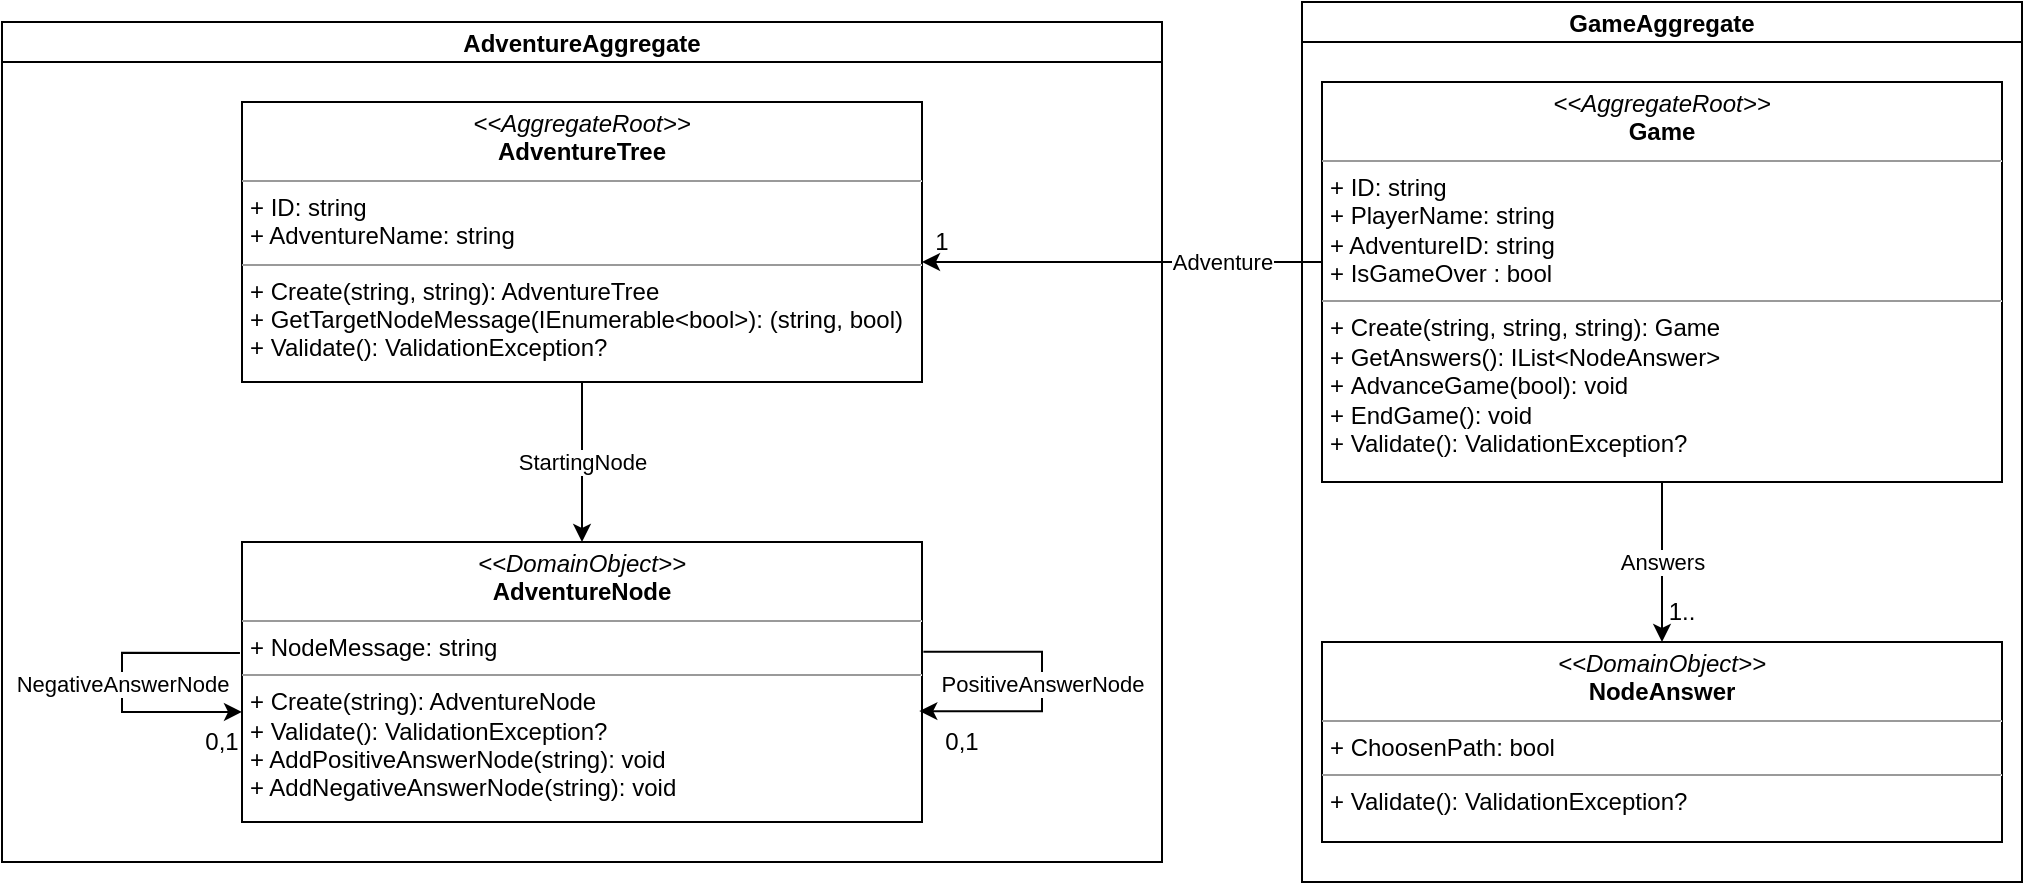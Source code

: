 <mxfile version="20.8.1" type="device"><diagram name="Page-1" id="e56a1550-8fbb-45ad-956c-1786394a9013"><mxGraphModel dx="2488" dy="803" grid="1" gridSize="10" guides="1" tooltips="1" connect="1" arrows="1" fold="1" page="1" pageScale="1" pageWidth="1100" pageHeight="850" background="none" math="0" shadow="0"><root><mxCell id="0"/><mxCell id="1" parent="0"/><mxCell id="w1NS_pGpX1gudTJiAq-8-1" value="AdventureAggregate" style="swimlane;startSize=20;" vertex="1" parent="1"><mxGeometry x="-210" y="130" width="580" height="420" as="geometry"/></mxCell><mxCell id="w1NS_pGpX1gudTJiAq-8-2" value="&lt;p style=&quot;margin:0px;margin-top:4px;text-align:center;&quot;&gt;&lt;i&gt;&amp;lt;&amp;lt;AggregateRoot&amp;gt;&amp;gt;&lt;/i&gt;&lt;br&gt;&lt;b&gt;AdventureTree&lt;/b&gt;&lt;br&gt;&lt;/p&gt;&lt;hr size=&quot;1&quot;&gt;&lt;p style=&quot;margin:0px;margin-left:4px;&quot;&gt;+ ID: string&lt;br&gt;+ AdventureName: string&lt;br&gt;&lt;/p&gt;&lt;hr size=&quot;1&quot;&gt;&lt;p style=&quot;margin:0px;margin-left:4px;&quot;&gt;+ Create(string, string): AdventureTree&lt;br&gt;+ GetTargetNodeMessage(IEnumerable&amp;lt;bool&amp;gt;): (string, bool)&lt;/p&gt;&lt;p style=&quot;margin:0px;margin-left:4px;&quot;&gt;+&amp;nbsp;Validate(): ValidationException?&lt;/p&gt;" style="verticalAlign=top;align=left;overflow=fill;fontSize=12;fontFamily=Helvetica;html=1;" vertex="1" parent="w1NS_pGpX1gudTJiAq-8-1"><mxGeometry x="120" y="40" width="340" height="140" as="geometry"/></mxCell><mxCell id="w1NS_pGpX1gudTJiAq-8-3" value="&lt;p style=&quot;margin:0px;margin-top:4px;text-align:center;&quot;&gt;&lt;i&gt;&amp;lt;&amp;lt;DomainObject&amp;gt;&amp;gt;&lt;/i&gt;&lt;br&gt;&lt;b&gt;AdventureNode&lt;/b&gt;&lt;br&gt;&lt;/p&gt;&lt;hr size=&quot;1&quot;&gt;&lt;p style=&quot;margin:0px;margin-left:4px;&quot;&gt;+ NodeMessage: string&lt;br&gt;&lt;/p&gt;&lt;hr size=&quot;1&quot;&gt;&lt;p style=&quot;margin:0px;margin-left:4px;&quot;&gt;+ Create(string): AdventureNode&lt;/p&gt;&lt;p style=&quot;margin:0px;margin-left:4px;&quot;&gt;+&amp;nbsp;Validate(): ValidationException?&lt;/p&gt;&lt;p style=&quot;margin:0px;margin-left:4px;&quot;&gt;+ AddPositiveAnswerNode(string): void&lt;/p&gt;&lt;p style=&quot;margin:0px;margin-left:4px;&quot;&gt;+ AddNegativeAnswerNode(string): void&lt;br&gt;&lt;/p&gt;" style="verticalAlign=top;align=left;overflow=fill;fontSize=12;fontFamily=Helvetica;html=1;" vertex="1" parent="w1NS_pGpX1gudTJiAq-8-1"><mxGeometry x="120" y="260" width="340" height="140" as="geometry"/></mxCell><mxCell id="w1NS_pGpX1gudTJiAq-8-5" value="PositiveAnswerNode" style="edgeStyle=orthogonalEdgeStyle;rounded=0;orthogonalLoop=1;jettySize=auto;html=1;entryX=0.996;entryY=0.604;entryDx=0;entryDy=0;entryPerimeter=0;exitX=1.002;exitY=0.392;exitDx=0;exitDy=0;exitPerimeter=0;" edge="1" parent="w1NS_pGpX1gudTJiAq-8-1" source="w1NS_pGpX1gudTJiAq-8-3" target="w1NS_pGpX1gudTJiAq-8-3"><mxGeometry relative="1" as="geometry"><Array as="points"><mxPoint x="520" y="315"/><mxPoint x="520" y="345"/></Array></mxGeometry></mxCell><mxCell id="w1NS_pGpX1gudTJiAq-8-4" value="StartingNode" style="edgeStyle=orthogonalEdgeStyle;rounded=0;orthogonalLoop=1;jettySize=auto;html=1;entryX=0.5;entryY=0;entryDx=0;entryDy=0;" edge="1" parent="w1NS_pGpX1gudTJiAq-8-1" source="w1NS_pGpX1gudTJiAq-8-2" target="w1NS_pGpX1gudTJiAq-8-3"><mxGeometry relative="1" as="geometry"/></mxCell><mxCell id="w1NS_pGpX1gudTJiAq-8-9" value="NegativeAnswerNode" style="edgeStyle=orthogonalEdgeStyle;rounded=0;orthogonalLoop=1;jettySize=auto;html=1;entryX=0;entryY=0.607;entryDx=0;entryDy=0;entryPerimeter=0;exitX=-0.003;exitY=0.396;exitDx=0;exitDy=0;exitPerimeter=0;" edge="1" parent="w1NS_pGpX1gudTJiAq-8-1" source="w1NS_pGpX1gudTJiAq-8-3" target="w1NS_pGpX1gudTJiAq-8-3"><mxGeometry relative="1" as="geometry"><Array as="points"><mxPoint x="60" y="315"/><mxPoint x="60" y="345"/></Array></mxGeometry></mxCell><mxCell id="w1NS_pGpX1gudTJiAq-8-13" value="0,1" style="text;html=1;strokeColor=none;fillColor=none;align=center;verticalAlign=middle;whiteSpace=wrap;rounded=0;" vertex="1" parent="w1NS_pGpX1gudTJiAq-8-1"><mxGeometry x="450" y="345" width="60" height="30" as="geometry"/></mxCell><mxCell id="w1NS_pGpX1gudTJiAq-8-15" value="0,1" style="text;html=1;strokeColor=none;fillColor=none;align=center;verticalAlign=middle;whiteSpace=wrap;rounded=0;" vertex="1" parent="w1NS_pGpX1gudTJiAq-8-1"><mxGeometry x="80" y="345" width="60" height="30" as="geometry"/></mxCell><mxCell id="w1NS_pGpX1gudTJiAq-8-17" value="1" style="text;html=1;strokeColor=none;fillColor=none;align=center;verticalAlign=middle;whiteSpace=wrap;rounded=0;" vertex="1" parent="w1NS_pGpX1gudTJiAq-8-1"><mxGeometry x="440" y="95" width="60" height="30" as="geometry"/></mxCell><mxCell id="w1NS_pGpX1gudTJiAq-8-10" value="GameAggregate" style="swimlane;startSize=20;" vertex="1" parent="1"><mxGeometry x="440" y="120" width="360" height="440" as="geometry"/></mxCell><mxCell id="w1NS_pGpX1gudTJiAq-8-20" value="Answers" style="edgeStyle=orthogonalEdgeStyle;rounded=0;orthogonalLoop=1;jettySize=auto;html=1;entryX=0.5;entryY=0;entryDx=0;entryDy=0;" edge="1" parent="w1NS_pGpX1gudTJiAq-8-10" source="w1NS_pGpX1gudTJiAq-8-11" target="w1NS_pGpX1gudTJiAq-8-19"><mxGeometry relative="1" as="geometry"/></mxCell><mxCell id="w1NS_pGpX1gudTJiAq-8-11" value="&lt;p style=&quot;margin:0px;margin-top:4px;text-align:center;&quot;&gt;&lt;i&gt;&amp;lt;&amp;lt;AggregateRoot&amp;gt;&amp;gt;&lt;/i&gt;&lt;br&gt;&lt;b&gt;Game&lt;/b&gt;&lt;br&gt;&lt;/p&gt;&lt;hr size=&quot;1&quot;&gt;&lt;p style=&quot;margin:0px;margin-left:4px;&quot;&gt;+ ID: string&lt;br&gt;+ PlayerName: string&lt;br&gt;&lt;/p&gt;&lt;p style=&quot;margin:0px;margin-left:4px;&quot;&gt;+ AdventureID: string&lt;/p&gt;&lt;p style=&quot;margin:0px;margin-left:4px;&quot;&gt;+&amp;nbsp;IsGameOver : bool&lt;/p&gt;&lt;hr size=&quot;1&quot;&gt;&lt;p style=&quot;margin:0px;margin-left:4px;&quot;&gt;+ Create(string, string, string): Game&lt;br&gt;+ GetAnswers(): IList&amp;lt;NodeAnswer&amp;gt;&lt;/p&gt;&lt;p style=&quot;margin:0px;margin-left:4px;&quot;&gt;+&amp;nbsp;AdvanceGame(bool): void&lt;/p&gt;&lt;p style=&quot;margin:0px;margin-left:4px;&quot;&gt;+&amp;nbsp;EndGame(): void&lt;/p&gt;&lt;p style=&quot;margin:0px;margin-left:4px;&quot;&gt;+&amp;nbsp;Validate(): ValidationException?&lt;/p&gt;" style="verticalAlign=top;align=left;overflow=fill;fontSize=12;fontFamily=Helvetica;html=1;" vertex="1" parent="w1NS_pGpX1gudTJiAq-8-10"><mxGeometry x="10" y="40" width="340" height="200" as="geometry"/></mxCell><mxCell id="w1NS_pGpX1gudTJiAq-8-22" value="" style="edgeStyle=orthogonalEdgeStyle;rounded=0;orthogonalLoop=1;jettySize=auto;html=1;" edge="1" parent="w1NS_pGpX1gudTJiAq-8-10" source="w1NS_pGpX1gudTJiAq-8-18" target="w1NS_pGpX1gudTJiAq-8-19"><mxGeometry relative="1" as="geometry"/></mxCell><mxCell id="w1NS_pGpX1gudTJiAq-8-18" value="1.." style="text;html=1;strokeColor=none;fillColor=none;align=center;verticalAlign=middle;whiteSpace=wrap;rounded=0;" vertex="1" parent="w1NS_pGpX1gudTJiAq-8-10"><mxGeometry x="160" y="290" width="60" height="30" as="geometry"/></mxCell><mxCell id="w1NS_pGpX1gudTJiAq-8-19" value="&lt;p style=&quot;margin:0px;margin-top:4px;text-align:center;&quot;&gt;&lt;i&gt;&amp;lt;&amp;lt;DomainObject&amp;gt;&amp;gt;&lt;/i&gt;&lt;br&gt;&lt;b&gt;NodeAnswer&lt;/b&gt;&lt;br&gt;&lt;/p&gt;&lt;hr size=&quot;1&quot;&gt;&lt;p style=&quot;margin:0px;margin-left:4px;&quot;&gt;+ ChoosenPath: bool&lt;br&gt;&lt;/p&gt;&lt;hr size=&quot;1&quot;&gt;&lt;p style=&quot;margin:0px;margin-left:4px;&quot;&gt;&lt;span style=&quot;background-color: initial;&quot;&gt;+&amp;nbsp;Validate(): ValidationException?&lt;/span&gt;&lt;br&gt;&lt;/p&gt;" style="verticalAlign=top;align=left;overflow=fill;fontSize=12;fontFamily=Helvetica;html=1;" vertex="1" parent="w1NS_pGpX1gudTJiAq-8-10"><mxGeometry x="10" y="320" width="340" height="100" as="geometry"/></mxCell><mxCell id="w1NS_pGpX1gudTJiAq-8-16" value="Adventure" style="edgeStyle=orthogonalEdgeStyle;rounded=0;orthogonalLoop=1;jettySize=auto;html=1;" edge="1" parent="1" source="w1NS_pGpX1gudTJiAq-8-11" target="w1NS_pGpX1gudTJiAq-8-2"><mxGeometry x="-0.5" relative="1" as="geometry"><Array as="points"><mxPoint x="310" y="250"/><mxPoint x="310" y="250"/></Array><mxPoint as="offset"/></mxGeometry></mxCell></root></mxGraphModel></diagram></mxfile>